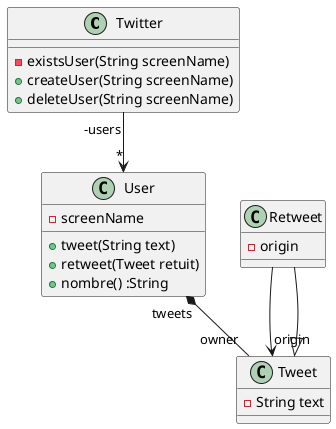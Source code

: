 @startuml

Class Twitter {
	-existsUser(String screenName)
	+createUser(String screenName)
	+deleteUser(String screenName)
} 
Class User{
	-screenName
	+tweet(String text)
	+retweet(Tweet retuit)
	+nombre() :String
}
Class Tweet{	
	-String text
	}
Class Retweet{
	-origin
}
Twitter "-users" --> "*" User
User "tweets" *-- "owner" Tweet
Retweet --> "origin" Tweet
Retweet --|> Tweet
@enduml
